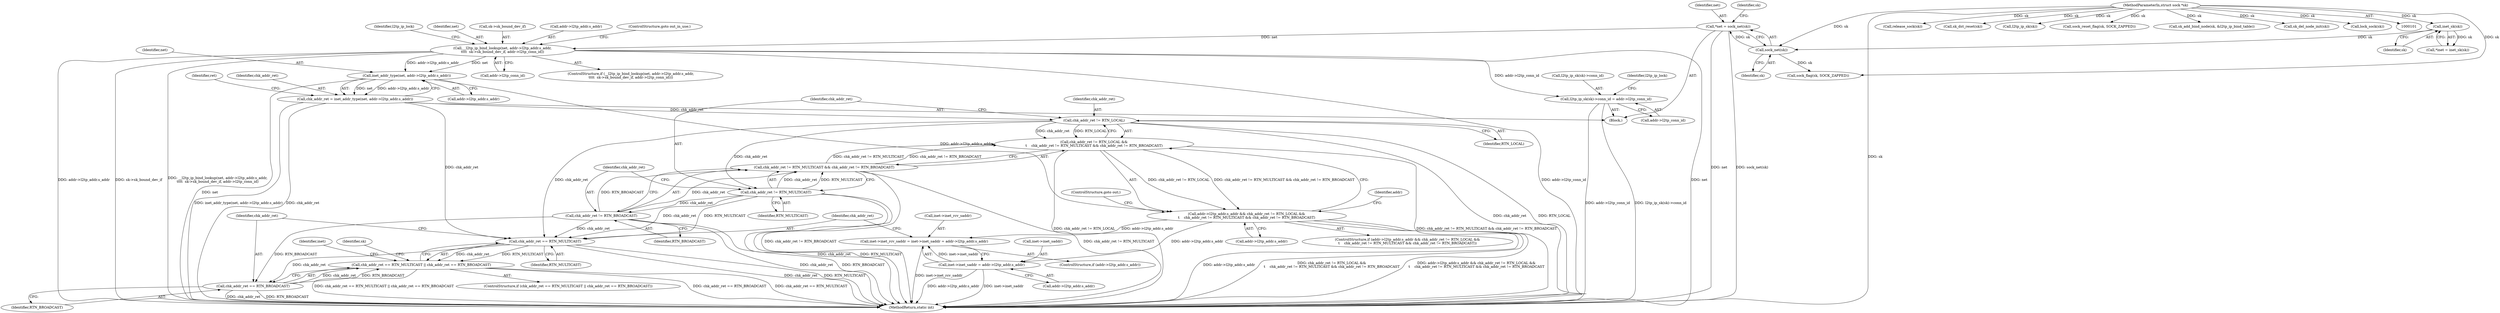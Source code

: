 digraph "0_linux_32c231164b762dddefa13af5a0101032c70b50ef@pointer" {
"1000157" [label="(Call,__l2tp_ip_bind_lookup(net, addr->l2tp_addr.s_addr,\n\t\t\t\t  sk->sk_bound_dev_if, addr->l2tp_conn_id))"];
"1000118" [label="(Call,*net = sock_net(sk))"];
"1000120" [label="(Call,sock_net(sk))"];
"1000109" [label="(Call,inet_sk(sk))"];
"1000102" [label="(MethodParameterIn,struct sock *sk)"];
"1000190" [label="(Call,inet_addr_type(net, addr->l2tp_addr.s_addr))"];
"1000188" [label="(Call,chk_addr_ret = inet_addr_type(net, addr->l2tp_addr.s_addr))"];
"1000209" [label="(Call,chk_addr_ret != RTN_LOCAL)"];
"1000208" [label="(Call,chk_addr_ret != RTN_LOCAL &&\n\t    chk_addr_ret != RTN_MULTICAST && chk_addr_ret != RTN_BROADCAST)"];
"1000202" [label="(Call,addr->l2tp_addr.s_addr && chk_addr_ret != RTN_LOCAL &&\n\t    chk_addr_ret != RTN_MULTICAST && chk_addr_ret != RTN_BROADCAST)"];
"1000226" [label="(Call,inet->inet_rcv_saddr = inet->inet_saddr = addr->l2tp_addr.s_addr)"];
"1000230" [label="(Call,inet->inet_saddr = addr->l2tp_addr.s_addr)"];
"1000213" [label="(Call,chk_addr_ret != RTN_MULTICAST)"];
"1000212" [label="(Call,chk_addr_ret != RTN_MULTICAST && chk_addr_ret != RTN_BROADCAST)"];
"1000216" [label="(Call,chk_addr_ret != RTN_BROADCAST)"];
"1000241" [label="(Call,chk_addr_ret == RTN_MULTICAST)"];
"1000240" [label="(Call,chk_addr_ret == RTN_MULTICAST || chk_addr_ret == RTN_BROADCAST)"];
"1000244" [label="(Call,chk_addr_ret == RTN_BROADCAST)"];
"1000254" [label="(Call,l2tp_ip_sk(sk)->conn_id = addr->l2tp_conn_id)"];
"1000242" [label="(Identifier,chk_addr_ret)"];
"1000188" [label="(Call,chk_addr_ret = inet_addr_type(net, addr->l2tp_addr.s_addr))"];
"1000126" [label="(Call,sock_flag(sk, SOCK_ZAPPED))"];
"1000198" [label="(Identifier,ret)"];
"1000243" [label="(Identifier,RTN_MULTICAST)"];
"1000220" [label="(ControlStructure,if (addr->l2tp_addr.s_addr))"];
"1000246" [label="(Identifier,RTN_BROADCAST)"];
"1000281" [label="(Call,release_sock(sk))"];
"1000191" [label="(Identifier,net)"];
"1000252" [label="(Call,sk_dst_reset(sk))"];
"1000291" [label="(MethodReturn,static int)"];
"1000167" [label="(Call,addr->l2tp_conn_id)"];
"1000256" [label="(Call,l2tp_ip_sk(sk))"];
"1000212" [label="(Call,chk_addr_ret != RTN_MULTICAST && chk_addr_ret != RTN_BROADCAST)"];
"1000223" [label="(Identifier,addr)"];
"1000215" [label="(Identifier,RTN_MULTICAST)"];
"1000249" [label="(Identifier,inet)"];
"1000157" [label="(Call,__l2tp_ip_bind_lookup(net, addr->l2tp_addr.s_addr,\n\t\t\t\t  sk->sk_bound_dev_if, addr->l2tp_conn_id))"];
"1000277" [label="(Call,sock_reset_flag(sk, SOCK_ZAPPED))"];
"1000109" [label="(Call,inet_sk(sk))"];
"1000213" [label="(Call,chk_addr_ret != RTN_MULTICAST)"];
"1000210" [label="(Identifier,chk_addr_ret)"];
"1000110" [label="(Identifier,sk)"];
"1000189" [label="(Identifier,chk_addr_ret)"];
"1000120" [label="(Call,sock_net(sk))"];
"1000190" [label="(Call,inet_addr_type(net, addr->l2tp_addr.s_addr))"];
"1000219" [label="(ControlStructure,goto out;)"];
"1000156" [label="(ControlStructure,if (__l2tp_ip_bind_lookup(net, addr->l2tp_addr.s_addr,\n\t\t\t\t  sk->sk_bound_dev_if, addr->l2tp_conn_id)))"];
"1000164" [label="(Call,sk->sk_bound_dev_if)"];
"1000119" [label="(Identifier,net)"];
"1000118" [label="(Call,*net = sock_net(sk))"];
"1000214" [label="(Identifier,chk_addr_ret)"];
"1000216" [label="(Call,chk_addr_ret != RTN_BROADCAST)"];
"1000203" [label="(Call,addr->l2tp_addr.s_addr)"];
"1000264" [label="(Identifier,l2tp_ip_lock)"];
"1000230" [label="(Call,inet->inet_saddr = addr->l2tp_addr.s_addr)"];
"1000211" [label="(Identifier,RTN_LOCAL)"];
"1000245" [label="(Identifier,chk_addr_ret)"];
"1000217" [label="(Identifier,chk_addr_ret)"];
"1000240" [label="(Call,chk_addr_ret == RTN_MULTICAST || chk_addr_ret == RTN_BROADCAST)"];
"1000107" [label="(Call,*inet = inet_sk(sk))"];
"1000159" [label="(Call,addr->l2tp_addr.s_addr)"];
"1000127" [label="(Identifier,sk)"];
"1000265" [label="(Call,sk_add_bind_node(sk, &l2tp_ip_bind_table))"];
"1000255" [label="(Call,l2tp_ip_sk(sk)->conn_id)"];
"1000102" [label="(MethodParameterIn,struct sock *sk)"];
"1000202" [label="(Call,addr->l2tp_addr.s_addr && chk_addr_ret != RTN_LOCAL &&\n\t    chk_addr_ret != RTN_MULTICAST && chk_addr_ret != RTN_BROADCAST)"];
"1000269" [label="(Call,sk_del_node_init(sk))"];
"1000241" [label="(Call,chk_addr_ret == RTN_MULTICAST)"];
"1000244" [label="(Call,chk_addr_ret == RTN_BROADCAST)"];
"1000253" [label="(Identifier,sk)"];
"1000201" [label="(ControlStructure,if (addr->l2tp_addr.s_addr && chk_addr_ret != RTN_LOCAL &&\n\t    chk_addr_ret != RTN_MULTICAST && chk_addr_ret != RTN_BROADCAST))"];
"1000226" [label="(Call,inet->inet_rcv_saddr = inet->inet_saddr = addr->l2tp_addr.s_addr)"];
"1000192" [label="(Call,addr->l2tp_addr.s_addr)"];
"1000170" [label="(ControlStructure,goto out_in_use;)"];
"1000174" [label="(Call,lock_sock(sk))"];
"1000231" [label="(Call,inet->inet_saddr)"];
"1000173" [label="(Identifier,l2tp_ip_lock)"];
"1000218" [label="(Identifier,RTN_BROADCAST)"];
"1000209" [label="(Call,chk_addr_ret != RTN_LOCAL)"];
"1000105" [label="(Block,)"];
"1000234" [label="(Call,addr->l2tp_addr.s_addr)"];
"1000259" [label="(Call,addr->l2tp_conn_id)"];
"1000158" [label="(Identifier,net)"];
"1000208" [label="(Call,chk_addr_ret != RTN_LOCAL &&\n\t    chk_addr_ret != RTN_MULTICAST && chk_addr_ret != RTN_BROADCAST)"];
"1000121" [label="(Identifier,sk)"];
"1000239" [label="(ControlStructure,if (chk_addr_ret == RTN_MULTICAST || chk_addr_ret == RTN_BROADCAST))"];
"1000227" [label="(Call,inet->inet_rcv_saddr)"];
"1000254" [label="(Call,l2tp_ip_sk(sk)->conn_id = addr->l2tp_conn_id)"];
"1000157" -> "1000156"  [label="AST: "];
"1000157" -> "1000167"  [label="CFG: "];
"1000158" -> "1000157"  [label="AST: "];
"1000159" -> "1000157"  [label="AST: "];
"1000164" -> "1000157"  [label="AST: "];
"1000167" -> "1000157"  [label="AST: "];
"1000170" -> "1000157"  [label="CFG: "];
"1000173" -> "1000157"  [label="CFG: "];
"1000157" -> "1000291"  [label="DDG: addr->l2tp_addr.s_addr"];
"1000157" -> "1000291"  [label="DDG: sk->sk_bound_dev_if"];
"1000157" -> "1000291"  [label="DDG: __l2tp_ip_bind_lookup(net, addr->l2tp_addr.s_addr,\n\t\t\t\t  sk->sk_bound_dev_if, addr->l2tp_conn_id)"];
"1000157" -> "1000291"  [label="DDG: addr->l2tp_conn_id"];
"1000157" -> "1000291"  [label="DDG: net"];
"1000118" -> "1000157"  [label="DDG: net"];
"1000157" -> "1000190"  [label="DDG: net"];
"1000157" -> "1000190"  [label="DDG: addr->l2tp_addr.s_addr"];
"1000157" -> "1000254"  [label="DDG: addr->l2tp_conn_id"];
"1000118" -> "1000105"  [label="AST: "];
"1000118" -> "1000120"  [label="CFG: "];
"1000119" -> "1000118"  [label="AST: "];
"1000120" -> "1000118"  [label="AST: "];
"1000127" -> "1000118"  [label="CFG: "];
"1000118" -> "1000291"  [label="DDG: sock_net(sk)"];
"1000118" -> "1000291"  [label="DDG: net"];
"1000120" -> "1000118"  [label="DDG: sk"];
"1000120" -> "1000121"  [label="CFG: "];
"1000121" -> "1000120"  [label="AST: "];
"1000109" -> "1000120"  [label="DDG: sk"];
"1000102" -> "1000120"  [label="DDG: sk"];
"1000120" -> "1000126"  [label="DDG: sk"];
"1000109" -> "1000107"  [label="AST: "];
"1000109" -> "1000110"  [label="CFG: "];
"1000110" -> "1000109"  [label="AST: "];
"1000107" -> "1000109"  [label="CFG: "];
"1000109" -> "1000107"  [label="DDG: sk"];
"1000102" -> "1000109"  [label="DDG: sk"];
"1000102" -> "1000101"  [label="AST: "];
"1000102" -> "1000291"  [label="DDG: sk"];
"1000102" -> "1000126"  [label="DDG: sk"];
"1000102" -> "1000174"  [label="DDG: sk"];
"1000102" -> "1000252"  [label="DDG: sk"];
"1000102" -> "1000256"  [label="DDG: sk"];
"1000102" -> "1000265"  [label="DDG: sk"];
"1000102" -> "1000269"  [label="DDG: sk"];
"1000102" -> "1000277"  [label="DDG: sk"];
"1000102" -> "1000281"  [label="DDG: sk"];
"1000190" -> "1000188"  [label="AST: "];
"1000190" -> "1000192"  [label="CFG: "];
"1000191" -> "1000190"  [label="AST: "];
"1000192" -> "1000190"  [label="AST: "];
"1000188" -> "1000190"  [label="CFG: "];
"1000190" -> "1000291"  [label="DDG: net"];
"1000190" -> "1000188"  [label="DDG: net"];
"1000190" -> "1000188"  [label="DDG: addr->l2tp_addr.s_addr"];
"1000190" -> "1000202"  [label="DDG: addr->l2tp_addr.s_addr"];
"1000188" -> "1000105"  [label="AST: "];
"1000189" -> "1000188"  [label="AST: "];
"1000198" -> "1000188"  [label="CFG: "];
"1000188" -> "1000291"  [label="DDG: inet_addr_type(net, addr->l2tp_addr.s_addr)"];
"1000188" -> "1000291"  [label="DDG: chk_addr_ret"];
"1000188" -> "1000209"  [label="DDG: chk_addr_ret"];
"1000188" -> "1000241"  [label="DDG: chk_addr_ret"];
"1000209" -> "1000208"  [label="AST: "];
"1000209" -> "1000211"  [label="CFG: "];
"1000210" -> "1000209"  [label="AST: "];
"1000211" -> "1000209"  [label="AST: "];
"1000214" -> "1000209"  [label="CFG: "];
"1000208" -> "1000209"  [label="CFG: "];
"1000209" -> "1000291"  [label="DDG: chk_addr_ret"];
"1000209" -> "1000291"  [label="DDG: RTN_LOCAL"];
"1000209" -> "1000208"  [label="DDG: chk_addr_ret"];
"1000209" -> "1000208"  [label="DDG: RTN_LOCAL"];
"1000209" -> "1000213"  [label="DDG: chk_addr_ret"];
"1000209" -> "1000241"  [label="DDG: chk_addr_ret"];
"1000208" -> "1000202"  [label="AST: "];
"1000208" -> "1000212"  [label="CFG: "];
"1000212" -> "1000208"  [label="AST: "];
"1000202" -> "1000208"  [label="CFG: "];
"1000208" -> "1000291"  [label="DDG: chk_addr_ret != RTN_LOCAL"];
"1000208" -> "1000291"  [label="DDG: chk_addr_ret != RTN_MULTICAST && chk_addr_ret != RTN_BROADCAST"];
"1000208" -> "1000202"  [label="DDG: chk_addr_ret != RTN_LOCAL"];
"1000208" -> "1000202"  [label="DDG: chk_addr_ret != RTN_MULTICAST && chk_addr_ret != RTN_BROADCAST"];
"1000212" -> "1000208"  [label="DDG: chk_addr_ret != RTN_MULTICAST"];
"1000212" -> "1000208"  [label="DDG: chk_addr_ret != RTN_BROADCAST"];
"1000202" -> "1000201"  [label="AST: "];
"1000202" -> "1000203"  [label="CFG: "];
"1000203" -> "1000202"  [label="AST: "];
"1000219" -> "1000202"  [label="CFG: "];
"1000223" -> "1000202"  [label="CFG: "];
"1000202" -> "1000291"  [label="DDG: addr->l2tp_addr.s_addr"];
"1000202" -> "1000291"  [label="DDG: chk_addr_ret != RTN_LOCAL &&\n\t    chk_addr_ret != RTN_MULTICAST && chk_addr_ret != RTN_BROADCAST"];
"1000202" -> "1000291"  [label="DDG: addr->l2tp_addr.s_addr && chk_addr_ret != RTN_LOCAL &&\n\t    chk_addr_ret != RTN_MULTICAST && chk_addr_ret != RTN_BROADCAST"];
"1000202" -> "1000226"  [label="DDG: addr->l2tp_addr.s_addr"];
"1000202" -> "1000230"  [label="DDG: addr->l2tp_addr.s_addr"];
"1000226" -> "1000220"  [label="AST: "];
"1000226" -> "1000230"  [label="CFG: "];
"1000227" -> "1000226"  [label="AST: "];
"1000230" -> "1000226"  [label="AST: "];
"1000242" -> "1000226"  [label="CFG: "];
"1000226" -> "1000291"  [label="DDG: inet->inet_rcv_saddr"];
"1000230" -> "1000226"  [label="DDG: inet->inet_saddr"];
"1000230" -> "1000234"  [label="CFG: "];
"1000231" -> "1000230"  [label="AST: "];
"1000234" -> "1000230"  [label="AST: "];
"1000230" -> "1000291"  [label="DDG: inet->inet_saddr"];
"1000230" -> "1000291"  [label="DDG: addr->l2tp_addr.s_addr"];
"1000213" -> "1000212"  [label="AST: "];
"1000213" -> "1000215"  [label="CFG: "];
"1000214" -> "1000213"  [label="AST: "];
"1000215" -> "1000213"  [label="AST: "];
"1000217" -> "1000213"  [label="CFG: "];
"1000212" -> "1000213"  [label="CFG: "];
"1000213" -> "1000291"  [label="DDG: chk_addr_ret"];
"1000213" -> "1000291"  [label="DDG: RTN_MULTICAST"];
"1000213" -> "1000212"  [label="DDG: chk_addr_ret"];
"1000213" -> "1000212"  [label="DDG: RTN_MULTICAST"];
"1000213" -> "1000216"  [label="DDG: chk_addr_ret"];
"1000213" -> "1000241"  [label="DDG: chk_addr_ret"];
"1000213" -> "1000241"  [label="DDG: RTN_MULTICAST"];
"1000212" -> "1000216"  [label="CFG: "];
"1000216" -> "1000212"  [label="AST: "];
"1000212" -> "1000291"  [label="DDG: chk_addr_ret != RTN_BROADCAST"];
"1000212" -> "1000291"  [label="DDG: chk_addr_ret != RTN_MULTICAST"];
"1000216" -> "1000212"  [label="DDG: chk_addr_ret"];
"1000216" -> "1000212"  [label="DDG: RTN_BROADCAST"];
"1000216" -> "1000218"  [label="CFG: "];
"1000217" -> "1000216"  [label="AST: "];
"1000218" -> "1000216"  [label="AST: "];
"1000216" -> "1000291"  [label="DDG: chk_addr_ret"];
"1000216" -> "1000291"  [label="DDG: RTN_BROADCAST"];
"1000216" -> "1000241"  [label="DDG: chk_addr_ret"];
"1000216" -> "1000244"  [label="DDG: RTN_BROADCAST"];
"1000241" -> "1000240"  [label="AST: "];
"1000241" -> "1000243"  [label="CFG: "];
"1000242" -> "1000241"  [label="AST: "];
"1000243" -> "1000241"  [label="AST: "];
"1000245" -> "1000241"  [label="CFG: "];
"1000240" -> "1000241"  [label="CFG: "];
"1000241" -> "1000291"  [label="DDG: chk_addr_ret"];
"1000241" -> "1000291"  [label="DDG: RTN_MULTICAST"];
"1000241" -> "1000240"  [label="DDG: chk_addr_ret"];
"1000241" -> "1000240"  [label="DDG: RTN_MULTICAST"];
"1000241" -> "1000244"  [label="DDG: chk_addr_ret"];
"1000240" -> "1000239"  [label="AST: "];
"1000240" -> "1000244"  [label="CFG: "];
"1000244" -> "1000240"  [label="AST: "];
"1000249" -> "1000240"  [label="CFG: "];
"1000253" -> "1000240"  [label="CFG: "];
"1000240" -> "1000291"  [label="DDG: chk_addr_ret == RTN_MULTICAST || chk_addr_ret == RTN_BROADCAST"];
"1000240" -> "1000291"  [label="DDG: chk_addr_ret == RTN_BROADCAST"];
"1000240" -> "1000291"  [label="DDG: chk_addr_ret == RTN_MULTICAST"];
"1000244" -> "1000240"  [label="DDG: chk_addr_ret"];
"1000244" -> "1000240"  [label="DDG: RTN_BROADCAST"];
"1000244" -> "1000246"  [label="CFG: "];
"1000245" -> "1000244"  [label="AST: "];
"1000246" -> "1000244"  [label="AST: "];
"1000244" -> "1000291"  [label="DDG: chk_addr_ret"];
"1000244" -> "1000291"  [label="DDG: RTN_BROADCAST"];
"1000254" -> "1000105"  [label="AST: "];
"1000254" -> "1000259"  [label="CFG: "];
"1000255" -> "1000254"  [label="AST: "];
"1000259" -> "1000254"  [label="AST: "];
"1000264" -> "1000254"  [label="CFG: "];
"1000254" -> "1000291"  [label="DDG: addr->l2tp_conn_id"];
"1000254" -> "1000291"  [label="DDG: l2tp_ip_sk(sk)->conn_id"];
}
